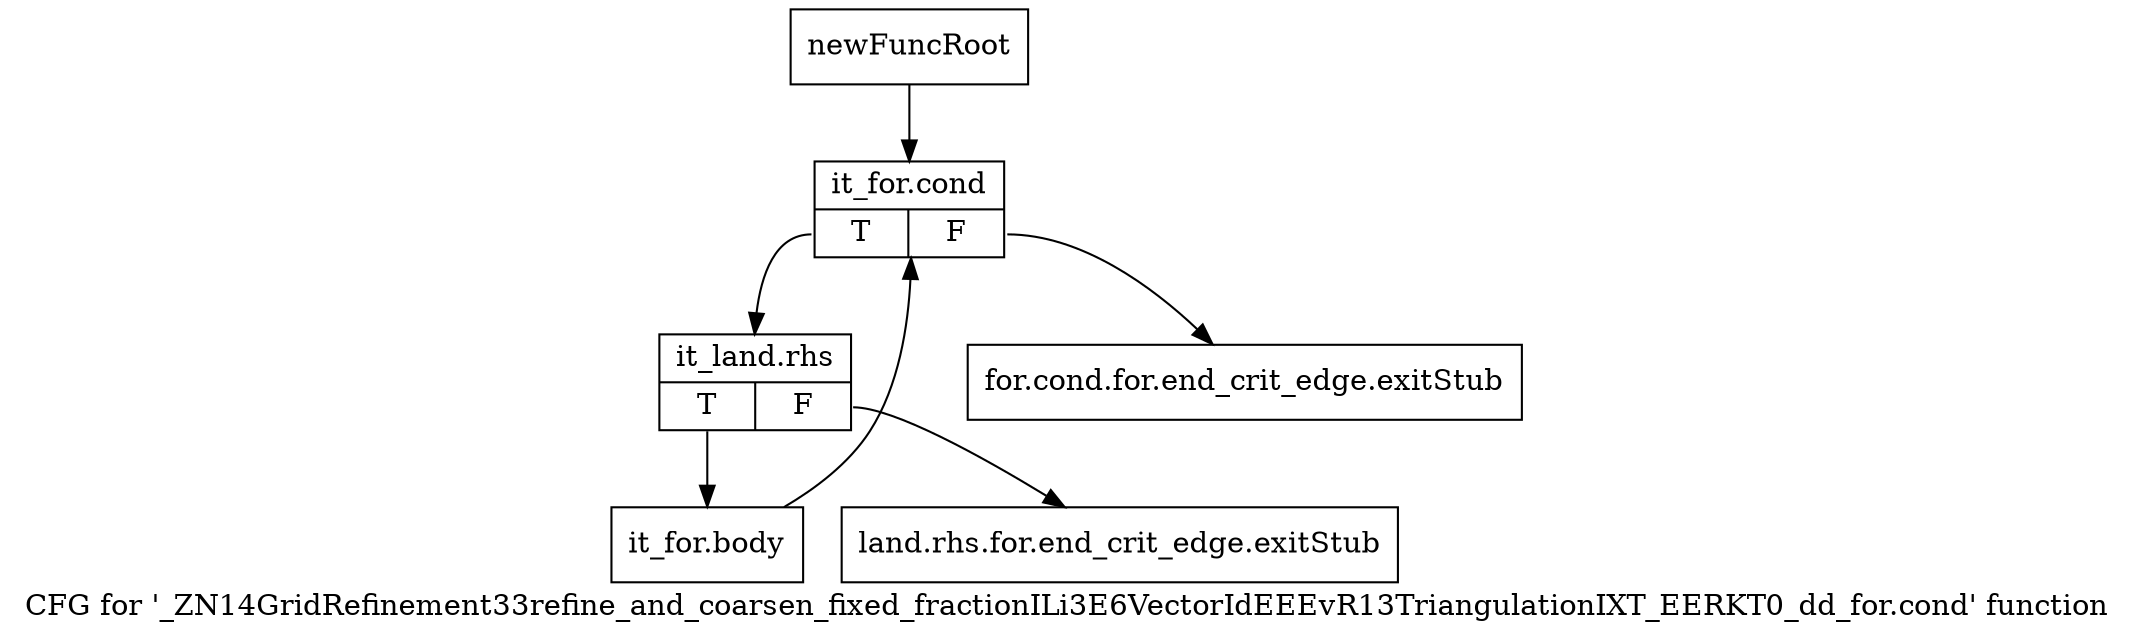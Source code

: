 digraph "CFG for '_ZN14GridRefinement33refine_and_coarsen_fixed_fractionILi3E6VectorIdEEEvR13TriangulationIXT_EERKT0_dd_for.cond' function" {
	label="CFG for '_ZN14GridRefinement33refine_and_coarsen_fixed_fractionILi3E6VectorIdEEEvR13TriangulationIXT_EERKT0_dd_for.cond' function";

	Node0x93d0320 [shape=record,label="{newFuncRoot}"];
	Node0x93d0320 -> Node0x93d0410;
	Node0x93d0370 [shape=record,label="{for.cond.for.end_crit_edge.exitStub}"];
	Node0x93d03c0 [shape=record,label="{land.rhs.for.end_crit_edge.exitStub}"];
	Node0x93d0410 [shape=record,label="{it_for.cond|{<s0>T|<s1>F}}"];
	Node0x93d0410:s0 -> Node0x93d0460;
	Node0x93d0410:s1 -> Node0x93d0370;
	Node0x93d0460 [shape=record,label="{it_land.rhs|{<s0>T|<s1>F}}"];
	Node0x93d0460:s0 -> Node0x93d04b0;
	Node0x93d0460:s1 -> Node0x93d03c0;
	Node0x93d04b0 [shape=record,label="{it_for.body}"];
	Node0x93d04b0 -> Node0x93d0410;
}
